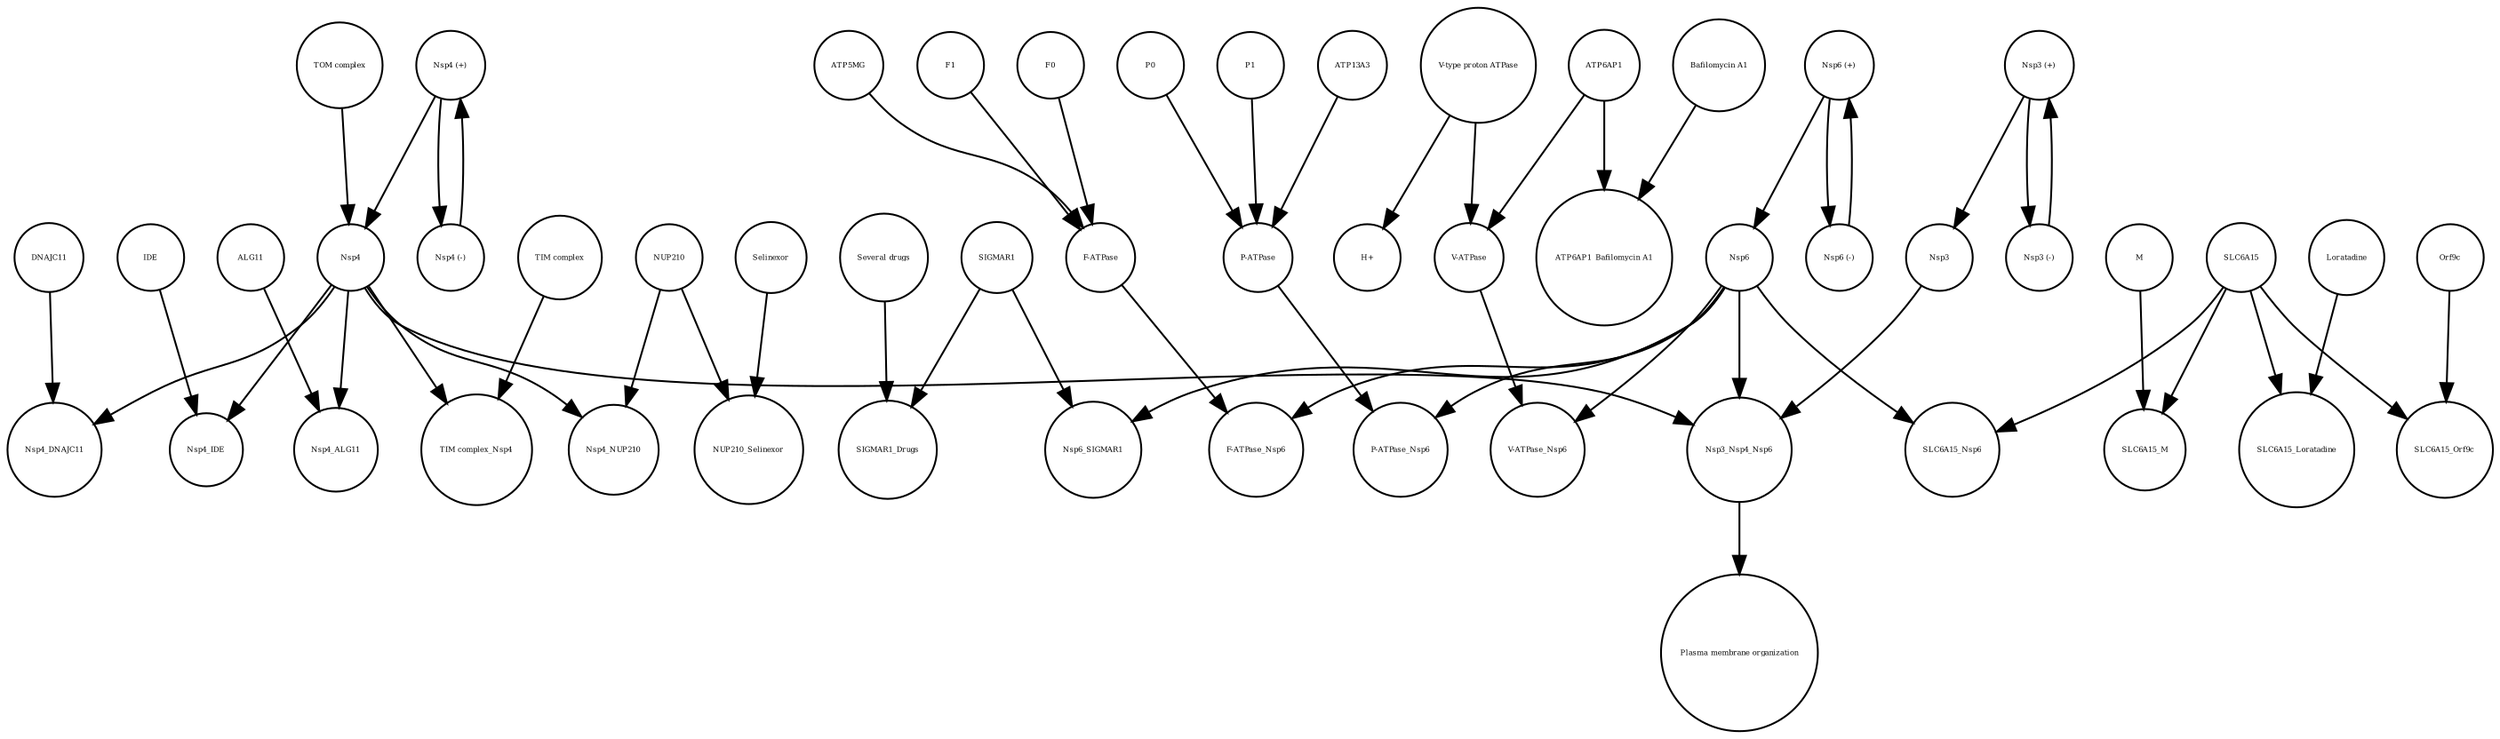 strict digraph  {
Nsp3_Nsp4_Nsp6 [annotation="urn_miriam_pubmed_32353859|urn_miriam_pubmed_29128390|urn_miriam_doi_10.1016%2Fj.virol.2017.07.019|urn_miriam_taxonomy_694009", bipartite=0, cls=complex, fontsize=4, label=Nsp3_Nsp4_Nsp6, shape=circle];
"Plasma membrane organization" [annotation="urn_miriam_obo.go_GO%3A0007009|urn_miriam_taxonomy_694009|urn_miriam_pubmed_31226023|urn_miriam_pubmed_23943763", bipartite=0, cls=phenotype, fontsize=4, label="Plasma membrane organization", shape=circle];
"Nsp3 (+)" [annotation=urn_miriam_pubmed_32353859, bipartite=0, cls="nucleic acid feature", fontsize=4, label="Nsp3 (+)", shape=circle];
P0 [annotation="", bipartite=0, cls=complex, fontsize=4, label=P0, shape=circle];
Nsp4_DNAJC11 [annotation="urn_miriam_pubmed_25997101|urn_miriam_pubmed_32353859", bipartite=0, cls=complex, fontsize=4, label=Nsp4_DNAJC11, shape=circle];
Nsp6_SIGMAR1 [annotation=urn_miriam_pubmed_10406945, bipartite=0, cls=complex, fontsize=4, label=Nsp6_SIGMAR1, shape=circle];
"F-ATPase_Nsp6" [annotation="", bipartite=0, cls=complex, fontsize=4, label="F-ATPase_Nsp6", shape=circle];
P1 [annotation="", bipartite=0, cls=complex, fontsize=4, label=P1, shape=circle];
ATP5MG [annotation=urn_miriam_uniprot_O75964, bipartite=0, cls=macromolecule, fontsize=4, label=ATP5MG, shape=circle];
Loratadine [annotation=urn_miriam_pubmed_123134323, bipartite=0, cls="simple chemical", fontsize=4, label=Loratadine, shape=circle];
Selinexor [annotation=urn_miriam_pubmed_32353859, bipartite=0, cls="simple chemical", fontsize=4, label=Selinexor, shape=circle];
"TOM complex" [annotation="", bipartite=0, cls=complex, fontsize=4, label="TOM complex", shape=circle];
SLC6A15 [annotation="urn_miriam_pubmed_32353859|urn_miriam_uniprot_Q8IY34", bipartite=0, cls=macromolecule, fontsize=4, label=SLC6A15, shape=circle];
"Nsp3 (-)" [annotation=urn_miriam_pubmed_32353859, bipartite=0, cls="nucleic acid feature", fontsize=4, label="Nsp3 (-)", shape=circle];
"V-type proton ATPase" [annotation="urn_miriam_obo.go_GO%3A0046611", bipartite=0, cls=complex, fontsize=4, label="V-type proton ATPase", shape=circle];
Nsp4 [annotation="urn_miriam_ncbiprotein_BCD58761|urn_miriam_taxonomy_2697049", bipartite=0, cls=macromolecule, fontsize=4, label=Nsp4, shape=circle];
"F-ATPase" [annotation=urn_miriam_uniprot_O75964, bipartite=0, cls=complex, fontsize=4, label="F-ATPase", shape=circle];
SLC6A15_M [annotation=urn_miriam_pubmed_32353859, bipartite=0, cls=complex, fontsize=4, label=SLC6A15_M, shape=circle];
"ATP6AP1_Bafilomycin A1" [annotation="", bipartite=0, cls=complex, fontsize=4, label="ATP6AP1_Bafilomycin A1", shape=circle];
Nsp4_IDE [annotation="", bipartite=0, cls=complex, fontsize=4, label=Nsp4_IDE, shape=circle];
NUP210 [annotation="urn_miriam_uniprot_Q8TEM1|urn_miriam_pubmed_14517331", bipartite=0, cls=macromolecule, fontsize=4, label=NUP210, shape=circle];
"P-ATPase_Nsp6" [annotation="", bipartite=0, cls=complex, fontsize=4, label="P-ATPase_Nsp6", shape=circle];
Nsp4_ALG11 [annotation=urn_miriam_pubmed_20080937, bipartite=0, cls=complex, fontsize=4, label=Nsp4_ALG11, shape=circle];
"P-ATPase" [annotation="", bipartite=0, cls=complex, fontsize=4, label="P-ATPase", shape=circle];
"Bafilomycin A1" [annotation="", bipartite=0, cls="simple chemical", fontsize=4, label="Bafilomycin A1", shape=circle];
Nsp4_NUP210 [annotation=urn_miriam_pubmed_14517331, bipartite=0, cls=complex, fontsize=4, label=Nsp4_NUP210, shape=circle];
F1 [annotation="", bipartite=0, cls=complex, fontsize=4, label=F1, shape=circle];
"Nsp6 (+)" [annotation=urn_miriam_pubmed_32353859, bipartite=0, cls="nucleic acid feature", fontsize=4, label="Nsp6 (+)", shape=circle];
SLC6A15_Loratadine [annotation="", bipartite=0, cls=complex, fontsize=4, label=SLC6A15_Loratadine, shape=circle];
ATP13A3 [annotation=urn_miriam_uniprot_Q9H7F0, bipartite=0, cls=macromolecule, fontsize=4, label=ATP13A3, shape=circle];
"V-ATPase_Nsp6" [annotation=urn_miriam_uniprot_Q15904, bipartite=0, cls=complex, fontsize=4, label="V-ATPase_Nsp6", shape=circle];
"TIM complex_Nsp4" [annotation=urn_miriam_pubmed_32353859, bipartite=0, cls=complex, fontsize=4, label="TIM complex_Nsp4", shape=circle];
NUP210_Selinexor [annotation=urn_miriam_pubmed_32353859, bipartite=0, cls=complex, fontsize=4, label=NUP210_Selinexor, shape=circle];
"TIM complex" [annotation="", bipartite=0, cls=complex, fontsize=4, label="TIM complex", shape=circle];
IDE [annotation="urn_miriam_uniprot_P14735|urn_miriam_pubmed_32353859|urn_miriam_doi_10.1210%2Fmend-4-8-1125|urn_miriam_taxonomy_10116", bipartite=0, cls=macromolecule, fontsize=4, label=IDE, shape=circle];
Nsp6 [annotation="urn_miriam_taxonomy_2697049|urn_miriam_pubmed_32353859", bipartite=0, cls=macromolecule, fontsize=4, label=Nsp6, shape=circle];
ATP6AP1 [annotation="urn_miriam_uniprot_Q15904|urn_miriam_pubmed_27231034", bipartite=0, cls=macromolecule, fontsize=4, label=ATP6AP1, shape=circle];
SLC6A15_Orf9c [annotation=urn_miriam_pubmed_32353859, bipartite=0, cls=complex, fontsize=4, label=SLC6A15_Orf9c, shape=circle];
Nsp3 [annotation="urn_miriam_taxonomy_2697049|urn_miriam_pubmed_32353859", bipartite=0, cls=macromolecule, fontsize=4, label=Nsp3, shape=circle];
SLC6A15_Nsp6 [annotation=urn_miriam_pubmed_32353859, bipartite=0, cls=complex, fontsize=4, label=SLC6A15_Nsp6, shape=circle];
ALG11 [annotation="urn_miriam_uniprot_Q2TAA5|urn_miriam_pubmed_20080937", bipartite=0, cls=macromolecule, fontsize=4, label=ALG11, shape=circle];
F0 [annotation="", bipartite=0, cls=complex, fontsize=4, label=F0, shape=circle];
SIGMAR1_Drugs [annotation=urn_miriam_pubmed_32353859, bipartite=0, cls=complex, fontsize=4, label=SIGMAR1_Drugs, shape=circle];
"V-ATPase" [annotation=urn_miriam_uniprot_Q15904, bipartite=0, cls=complex, fontsize=4, label="V-ATPase", shape=circle];
"Nsp4 (+)" [annotation=urn_miriam_pubmed_32353859, bipartite=0, cls="nucleic acid feature", fontsize=4, label="Nsp4 (+)", shape=circle];
SIGMAR1 [annotation="urn_miriam_uniprot_Q99720|urn_miriam_doi_10.1074%2Fjbc.272.43.27107|urn_miriam_pubmed_32353859|urn_miriam_pubmed_10406945", bipartite=0, cls=macromolecule, fontsize=4, label=SIGMAR1, shape=circle];
"Several drugs" [annotation="", bipartite=0, cls="simple chemical", fontsize=4, label="Several drugs", shape=circle];
DNAJC11 [annotation="urn_miriam_uniprot_Q9NVH1|urn_miriam_pubmed_32353859|urn_miriam_pubmed_25997101", bipartite=0, cls=macromolecule, fontsize=4, label=DNAJC11, shape=circle];
M [annotation=urn_miriam_taxonomy_2697049, bipartite=0, cls=macromolecule, fontsize=4, label=M, shape=circle];
"H+" [annotation="urn_miriam_obo.chebi_CHEBI%3A15378", bipartite=0, cls="simple chemical", fontsize=4, label="H+", shape=circle];
"Nsp4 (-)" [annotation=urn_miriam_pubmed_32353859, bipartite=0, cls="nucleic acid feature", fontsize=4, label="Nsp4 (-)", shape=circle];
"Nsp6 (-)" [annotation=urn_miriam_pubmed_32353859, bipartite=0, cls="nucleic acid feature", fontsize=4, label="Nsp6 (-)", shape=circle];
Orf9c [annotation=urn_miriam_taxonomy_2697049, bipartite=0, cls=macromolecule, fontsize=4, label=Orf9c, shape=circle];
Nsp3_Nsp4_Nsp6 -> "Plasma membrane organization"  [annotation="", interaction_type=stimulation];
"Nsp3 (+)" -> "Nsp3 (-)"  [annotation="", interaction_type=production];
"Nsp3 (+)" -> Nsp3  [annotation="", interaction_type=production];
P0 -> "P-ATPase"  [annotation="", interaction_type=production];
P1 -> "P-ATPase"  [annotation="", interaction_type=production];
ATP5MG -> "F-ATPase"  [annotation="", interaction_type=production];
Loratadine -> SLC6A15_Loratadine  [annotation="", interaction_type=production];
Selinexor -> NUP210_Selinexor  [annotation="", interaction_type=production];
"TOM complex" -> Nsp4  [annotation="urn_miriam_pubmed_32353859|urn_miriam_taxonomy_2697049", interaction_type=stimulation];
SLC6A15 -> SLC6A15_Loratadine  [annotation="", interaction_type=production];
SLC6A15 -> SLC6A15_M  [annotation="", interaction_type=production];
SLC6A15 -> SLC6A15_Nsp6  [annotation="", interaction_type=production];
SLC6A15 -> SLC6A15_Orf9c  [annotation="", interaction_type=production];
"Nsp3 (-)" -> "Nsp3 (+)"  [annotation="", interaction_type=production];
"V-type proton ATPase" -> "H+"  [annotation=urn_miriam_pubmed_22335796, interaction_type=catalysis];
"V-type proton ATPase" -> "V-ATPase"  [annotation="", interaction_type=production];
Nsp4 -> Nsp4_NUP210  [annotation="", interaction_type=production];
Nsp4 -> Nsp3_Nsp4_Nsp6  [annotation="", interaction_type=production];
Nsp4 -> "TIM complex_Nsp4"  [annotation="", interaction_type=production];
Nsp4 -> Nsp4_IDE  [annotation="", interaction_type=production];
Nsp4 -> Nsp4_ALG11  [annotation="", interaction_type=production];
Nsp4 -> Nsp4_DNAJC11  [annotation="", interaction_type=production];
"F-ATPase" -> "F-ATPase_Nsp6"  [annotation="", interaction_type=production];
NUP210 -> NUP210_Selinexor  [annotation="", interaction_type=production];
NUP210 -> Nsp4_NUP210  [annotation="", interaction_type=production];
"P-ATPase" -> "P-ATPase_Nsp6"  [annotation="", interaction_type=production];
"Bafilomycin A1" -> "ATP6AP1_Bafilomycin A1"  [annotation="", interaction_type=production];
F1 -> "F-ATPase"  [annotation="", interaction_type=production];
"Nsp6 (+)" -> Nsp6  [annotation="", interaction_type=production];
"Nsp6 (+)" -> "Nsp6 (-)"  [annotation="", interaction_type=production];
ATP13A3 -> "P-ATPase"  [annotation="", interaction_type=production];
"TIM complex" -> "TIM complex_Nsp4"  [annotation="", interaction_type=production];
IDE -> Nsp4_IDE  [annotation="", interaction_type=production];
Nsp6 -> Nsp6_SIGMAR1  [annotation="", interaction_type=production];
Nsp6 -> Nsp3_Nsp4_Nsp6  [annotation="", interaction_type=production];
Nsp6 -> "P-ATPase_Nsp6"  [annotation="", interaction_type=production];
Nsp6 -> SLC6A15_Nsp6  [annotation="", interaction_type=production];
Nsp6 -> "F-ATPase_Nsp6"  [annotation="", interaction_type=production];
Nsp6 -> "V-ATPase_Nsp6"  [annotation="", interaction_type=production];
ATP6AP1 -> "ATP6AP1_Bafilomycin A1"  [annotation="", interaction_type=production];
ATP6AP1 -> "V-ATPase"  [annotation="", interaction_type=production];
Nsp3 -> Nsp3_Nsp4_Nsp6  [annotation="", interaction_type=production];
ALG11 -> Nsp4_ALG11  [annotation="", interaction_type=production];
F0 -> "F-ATPase"  [annotation="", interaction_type=production];
"V-ATPase" -> "V-ATPase_Nsp6"  [annotation="", interaction_type=production];
"Nsp4 (+)" -> Nsp4  [annotation="", interaction_type=production];
"Nsp4 (+)" -> "Nsp4 (-)"  [annotation="", interaction_type=production];
SIGMAR1 -> Nsp6_SIGMAR1  [annotation="", interaction_type=production];
SIGMAR1 -> SIGMAR1_Drugs  [annotation="", interaction_type=production];
"Several drugs" -> SIGMAR1_Drugs  [annotation="", interaction_type=production];
DNAJC11 -> Nsp4_DNAJC11  [annotation="", interaction_type=production];
M -> SLC6A15_M  [annotation="", interaction_type=production];
"Nsp4 (-)" -> "Nsp4 (+)"  [annotation="", interaction_type=production];
"Nsp6 (-)" -> "Nsp6 (+)"  [annotation="", interaction_type=production];
Orf9c -> SLC6A15_Orf9c  [annotation="", interaction_type=production];
}
